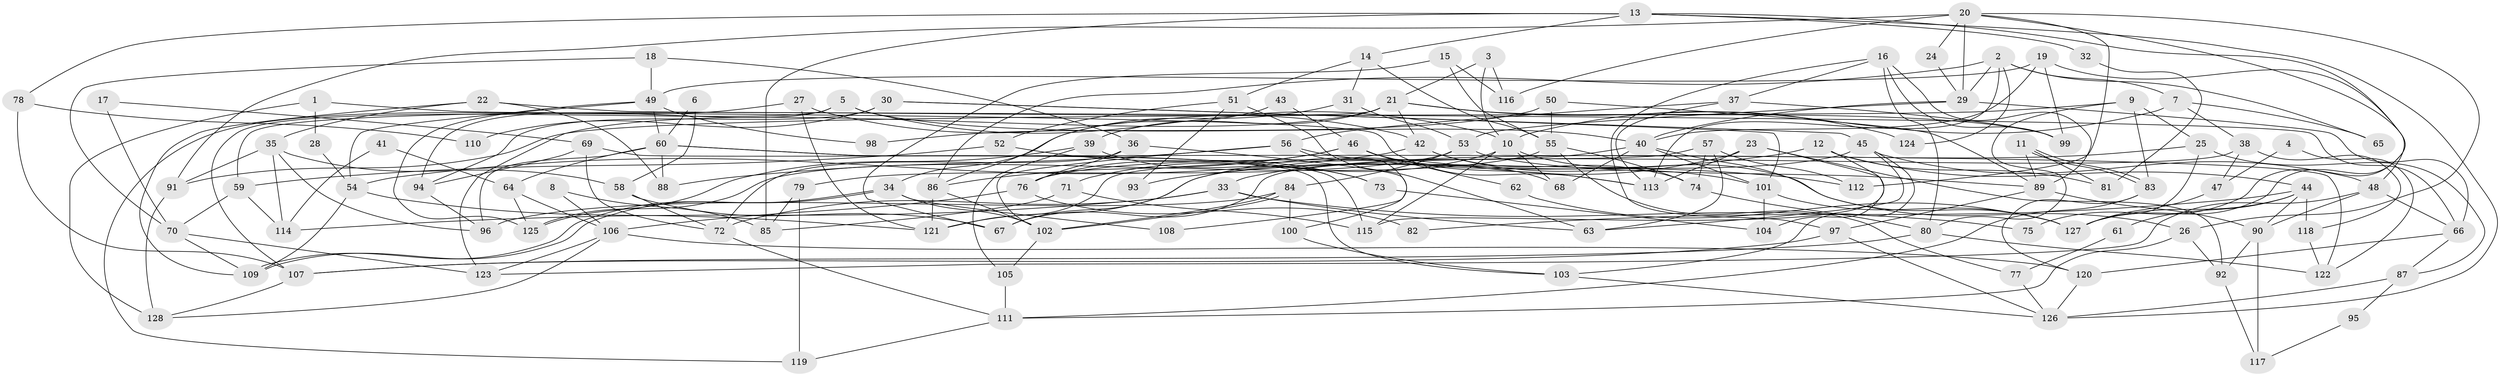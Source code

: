 // Generated by graph-tools (version 1.1) at 2025/52/03/09/25 04:52:03]
// undirected, 128 vertices, 256 edges
graph export_dot {
graph [start="1"]
  node [color=gray90,style=filled];
  1;
  2;
  3;
  4;
  5;
  6;
  7;
  8;
  9;
  10;
  11;
  12;
  13;
  14;
  15;
  16;
  17;
  18;
  19;
  20;
  21;
  22;
  23;
  24;
  25;
  26;
  27;
  28;
  29;
  30;
  31;
  32;
  33;
  34;
  35;
  36;
  37;
  38;
  39;
  40;
  41;
  42;
  43;
  44;
  45;
  46;
  47;
  48;
  49;
  50;
  51;
  52;
  53;
  54;
  55;
  56;
  57;
  58;
  59;
  60;
  61;
  62;
  63;
  64;
  65;
  66;
  67;
  68;
  69;
  70;
  71;
  72;
  73;
  74;
  75;
  76;
  77;
  78;
  79;
  80;
  81;
  82;
  83;
  84;
  85;
  86;
  87;
  88;
  89;
  90;
  91;
  92;
  93;
  94;
  95;
  96;
  97;
  98;
  99;
  100;
  101;
  102;
  103;
  104;
  105;
  106;
  107;
  108;
  109;
  110;
  111;
  112;
  113;
  114;
  115;
  116;
  117;
  118;
  119;
  120;
  121;
  122;
  123;
  124;
  125;
  126;
  127;
  128;
  1 -- 113;
  1 -- 128;
  1 -- 28;
  2 -- 29;
  2 -- 86;
  2 -- 7;
  2 -- 65;
  2 -- 113;
  2 -- 124;
  3 -- 21;
  3 -- 10;
  3 -- 116;
  4 -- 122;
  4 -- 47;
  5 -- 94;
  5 -- 40;
  5 -- 10;
  5 -- 107;
  6 -- 60;
  6 -- 58;
  7 -- 10;
  7 -- 38;
  7 -- 65;
  8 -- 106;
  8 -- 85;
  9 -- 83;
  9 -- 80;
  9 -- 25;
  9 -- 91;
  10 -- 71;
  10 -- 26;
  10 -- 68;
  10 -- 115;
  11 -- 83;
  11 -- 83;
  11 -- 89;
  11 -- 81;
  12 -- 115;
  12 -- 44;
  12 -- 81;
  12 -- 93;
  13 -- 127;
  13 -- 126;
  13 -- 14;
  13 -- 32;
  13 -- 78;
  13 -- 85;
  14 -- 55;
  14 -- 31;
  14 -- 51;
  15 -- 67;
  15 -- 116;
  15 -- 55;
  16 -- 99;
  16 -- 37;
  16 -- 80;
  16 -- 89;
  16 -- 97;
  17 -- 69;
  17 -- 70;
  18 -- 70;
  18 -- 49;
  18 -- 36;
  19 -- 40;
  19 -- 99;
  19 -- 48;
  19 -- 49;
  20 -- 91;
  20 -- 26;
  20 -- 24;
  20 -- 29;
  20 -- 75;
  20 -- 112;
  20 -- 116;
  21 -- 42;
  21 -- 123;
  21 -- 39;
  21 -- 59;
  21 -- 99;
  21 -- 124;
  22 -- 66;
  22 -- 109;
  22 -- 35;
  22 -- 88;
  23 -- 104;
  23 -- 113;
  23 -- 67;
  23 -- 92;
  24 -- 29;
  25 -- 87;
  25 -- 33;
  25 -- 127;
  26 -- 92;
  26 -- 111;
  27 -- 121;
  27 -- 42;
  27 -- 119;
  28 -- 54;
  29 -- 66;
  29 -- 40;
  29 -- 53;
  30 -- 101;
  30 -- 45;
  30 -- 94;
  30 -- 110;
  31 -- 34;
  31 -- 53;
  32 -- 81;
  33 -- 72;
  33 -- 63;
  33 -- 75;
  33 -- 114;
  34 -- 102;
  34 -- 109;
  34 -- 109;
  34 -- 108;
  35 -- 96;
  35 -- 58;
  35 -- 91;
  35 -- 114;
  36 -- 76;
  36 -- 72;
  36 -- 100;
  37 -- 56;
  37 -- 113;
  37 -- 99;
  38 -- 118;
  38 -- 47;
  38 -- 67;
  39 -- 125;
  39 -- 73;
  39 -- 105;
  40 -- 76;
  40 -- 68;
  40 -- 101;
  40 -- 127;
  41 -- 64;
  41 -- 114;
  42 -- 74;
  42 -- 101;
  42 -- 54;
  43 -- 46;
  43 -- 86;
  44 -- 127;
  44 -- 90;
  44 -- 61;
  44 -- 82;
  44 -- 118;
  45 -- 103;
  45 -- 63;
  45 -- 48;
  45 -- 121;
  46 -- 86;
  46 -- 68;
  46 -- 62;
  46 -- 76;
  46 -- 113;
  47 -- 127;
  48 -- 66;
  48 -- 90;
  48 -- 123;
  49 -- 60;
  49 -- 54;
  49 -- 98;
  49 -- 125;
  50 -- 55;
  50 -- 89;
  50 -- 98;
  51 -- 63;
  51 -- 52;
  51 -- 93;
  52 -- 59;
  52 -- 73;
  53 -- 79;
  53 -- 84;
  53 -- 89;
  54 -- 109;
  54 -- 121;
  55 -- 74;
  55 -- 77;
  55 -- 125;
  56 -- 102;
  56 -- 88;
  56 -- 108;
  56 -- 112;
  57 -- 121;
  57 -- 112;
  57 -- 63;
  57 -- 74;
  58 -- 67;
  58 -- 72;
  59 -- 114;
  59 -- 70;
  60 -- 103;
  60 -- 64;
  60 -- 88;
  60 -- 96;
  60 -- 115;
  61 -- 77;
  62 -- 127;
  64 -- 106;
  64 -- 125;
  66 -- 120;
  66 -- 87;
  69 -- 94;
  69 -- 72;
  69 -- 122;
  70 -- 109;
  70 -- 123;
  71 -- 115;
  71 -- 85;
  72 -- 111;
  73 -- 104;
  74 -- 80;
  76 -- 106;
  76 -- 82;
  77 -- 126;
  78 -- 107;
  78 -- 110;
  79 -- 119;
  79 -- 85;
  80 -- 107;
  80 -- 122;
  83 -- 111;
  83 -- 120;
  84 -- 102;
  84 -- 102;
  84 -- 96;
  84 -- 100;
  86 -- 121;
  86 -- 102;
  87 -- 126;
  87 -- 95;
  89 -- 90;
  89 -- 97;
  90 -- 92;
  90 -- 117;
  91 -- 128;
  92 -- 117;
  94 -- 96;
  95 -- 117;
  97 -- 107;
  97 -- 126;
  100 -- 103;
  101 -- 127;
  101 -- 104;
  102 -- 105;
  103 -- 126;
  105 -- 111;
  106 -- 123;
  106 -- 128;
  106 -- 120;
  107 -- 128;
  111 -- 119;
  118 -- 122;
  120 -- 126;
}
